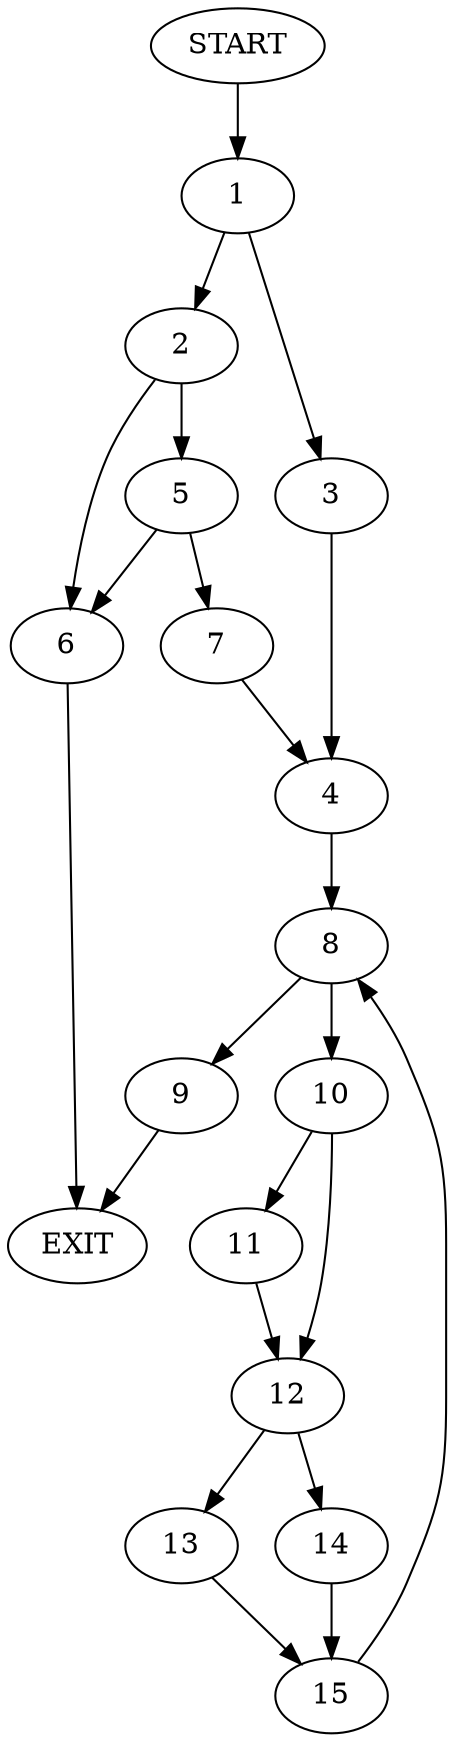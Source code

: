 digraph {
0 [label="START"]
16 [label="EXIT"]
0 -> 1
1 -> 2
1 -> 3
3 -> 4
2 -> 5
2 -> 6
5 -> 7
5 -> 6
6 -> 16
7 -> 4
4 -> 8
8 -> 9
8 -> 10
9 -> 16
10 -> 11
10 -> 12
11 -> 12
12 -> 13
12 -> 14
13 -> 15
14 -> 15
15 -> 8
}
